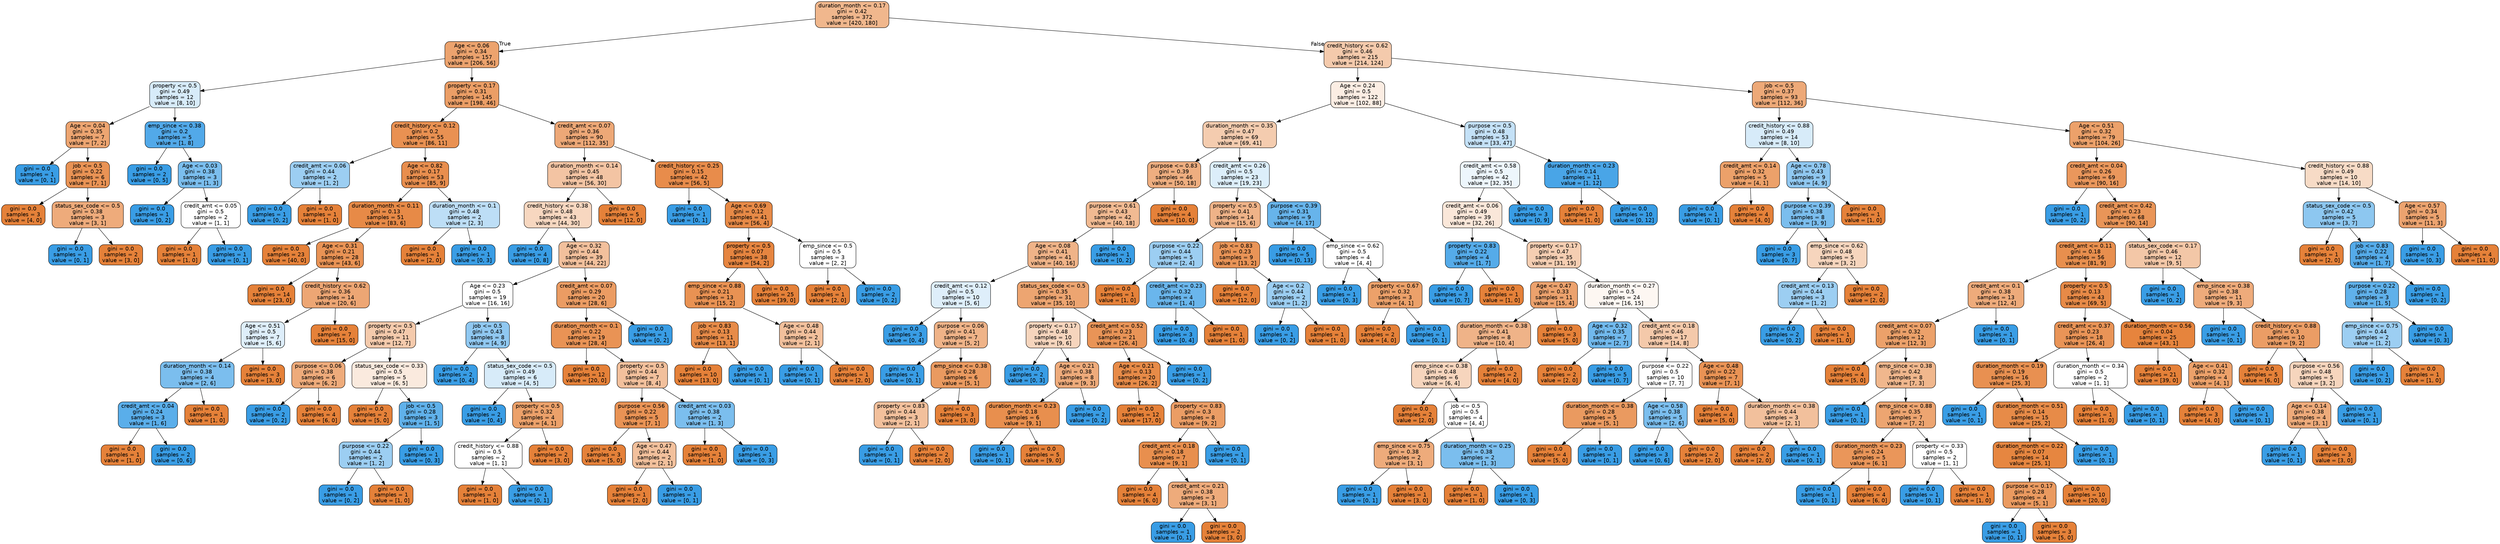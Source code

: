 digraph Tree {
node [shape=box, style="filled, rounded", color="black", fontname=helvetica] ;
edge [fontname=helvetica] ;
0 [label="duration_month <= 0.17\ngini = 0.42\nsamples = 372\nvalue = [420, 180]", fillcolor="#e5813992"] ;
1 [label="Age <= 0.06\ngini = 0.34\nsamples = 157\nvalue = [206, 56]", fillcolor="#e58139ba"] ;
0 -> 1 [labeldistance=2.5, labelangle=45, headlabel="True"] ;
2 [label="property <= 0.5\ngini = 0.49\nsamples = 12\nvalue = [8, 10]", fillcolor="#399de533"] ;
1 -> 2 ;
3 [label="Age <= 0.04\ngini = 0.35\nsamples = 7\nvalue = [7, 2]", fillcolor="#e58139b6"] ;
2 -> 3 ;
4 [label="gini = 0.0\nsamples = 1\nvalue = [0, 1]", fillcolor="#399de5ff"] ;
3 -> 4 ;
5 [label="job <= 0.5\ngini = 0.22\nsamples = 6\nvalue = [7, 1]", fillcolor="#e58139db"] ;
3 -> 5 ;
6 [label="gini = 0.0\nsamples = 3\nvalue = [4, 0]", fillcolor="#e58139ff"] ;
5 -> 6 ;
7 [label="status_sex_code <= 0.5\ngini = 0.38\nsamples = 3\nvalue = [3, 1]", fillcolor="#e58139aa"] ;
5 -> 7 ;
8 [label="gini = 0.0\nsamples = 1\nvalue = [0, 1]", fillcolor="#399de5ff"] ;
7 -> 8 ;
9 [label="gini = 0.0\nsamples = 2\nvalue = [3, 0]", fillcolor="#e58139ff"] ;
7 -> 9 ;
10 [label="emp_since <= 0.38\ngini = 0.2\nsamples = 5\nvalue = [1, 8]", fillcolor="#399de5df"] ;
2 -> 10 ;
11 [label="gini = 0.0\nsamples = 2\nvalue = [0, 5]", fillcolor="#399de5ff"] ;
10 -> 11 ;
12 [label="Age <= 0.03\ngini = 0.38\nsamples = 3\nvalue = [1, 3]", fillcolor="#399de5aa"] ;
10 -> 12 ;
13 [label="gini = 0.0\nsamples = 1\nvalue = [0, 2]", fillcolor="#399de5ff"] ;
12 -> 13 ;
14 [label="credit_amt <= 0.05\ngini = 0.5\nsamples = 2\nvalue = [1, 1]", fillcolor="#e5813900"] ;
12 -> 14 ;
15 [label="gini = 0.0\nsamples = 1\nvalue = [1, 0]", fillcolor="#e58139ff"] ;
14 -> 15 ;
16 [label="gini = 0.0\nsamples = 1\nvalue = [0, 1]", fillcolor="#399de5ff"] ;
14 -> 16 ;
17 [label="property <= 0.17\ngini = 0.31\nsamples = 145\nvalue = [198, 46]", fillcolor="#e58139c4"] ;
1 -> 17 ;
18 [label="credit_history <= 0.12\ngini = 0.2\nsamples = 55\nvalue = [86, 11]", fillcolor="#e58139de"] ;
17 -> 18 ;
19 [label="credit_amt <= 0.06\ngini = 0.44\nsamples = 2\nvalue = [1, 2]", fillcolor="#399de57f"] ;
18 -> 19 ;
20 [label="gini = 0.0\nsamples = 1\nvalue = [0, 2]", fillcolor="#399de5ff"] ;
19 -> 20 ;
21 [label="gini = 0.0\nsamples = 1\nvalue = [1, 0]", fillcolor="#e58139ff"] ;
19 -> 21 ;
22 [label="Age <= 0.82\ngini = 0.17\nsamples = 53\nvalue = [85, 9]", fillcolor="#e58139e4"] ;
18 -> 22 ;
23 [label="duration_month <= 0.11\ngini = 0.13\nsamples = 51\nvalue = [83, 6]", fillcolor="#e58139ed"] ;
22 -> 23 ;
24 [label="gini = 0.0\nsamples = 23\nvalue = [40, 0]", fillcolor="#e58139ff"] ;
23 -> 24 ;
25 [label="Age <= 0.31\ngini = 0.21\nsamples = 28\nvalue = [43, 6]", fillcolor="#e58139db"] ;
23 -> 25 ;
26 [label="gini = 0.0\nsamples = 14\nvalue = [23, 0]", fillcolor="#e58139ff"] ;
25 -> 26 ;
27 [label="credit_history <= 0.62\ngini = 0.36\nsamples = 14\nvalue = [20, 6]", fillcolor="#e58139b3"] ;
25 -> 27 ;
28 [label="Age <= 0.51\ngini = 0.5\nsamples = 7\nvalue = [5, 6]", fillcolor="#399de52a"] ;
27 -> 28 ;
29 [label="duration_month <= 0.14\ngini = 0.38\nsamples = 4\nvalue = [2, 6]", fillcolor="#399de5aa"] ;
28 -> 29 ;
30 [label="credit_amt <= 0.04\ngini = 0.24\nsamples = 3\nvalue = [1, 6]", fillcolor="#399de5d4"] ;
29 -> 30 ;
31 [label="gini = 0.0\nsamples = 1\nvalue = [1, 0]", fillcolor="#e58139ff"] ;
30 -> 31 ;
32 [label="gini = 0.0\nsamples = 2\nvalue = [0, 6]", fillcolor="#399de5ff"] ;
30 -> 32 ;
33 [label="gini = 0.0\nsamples = 1\nvalue = [1, 0]", fillcolor="#e58139ff"] ;
29 -> 33 ;
34 [label="gini = 0.0\nsamples = 3\nvalue = [3, 0]", fillcolor="#e58139ff"] ;
28 -> 34 ;
35 [label="gini = 0.0\nsamples = 7\nvalue = [15, 0]", fillcolor="#e58139ff"] ;
27 -> 35 ;
36 [label="duration_month <= 0.1\ngini = 0.48\nsamples = 2\nvalue = [2, 3]", fillcolor="#399de555"] ;
22 -> 36 ;
37 [label="gini = 0.0\nsamples = 1\nvalue = [2, 0]", fillcolor="#e58139ff"] ;
36 -> 37 ;
38 [label="gini = 0.0\nsamples = 1\nvalue = [0, 3]", fillcolor="#399de5ff"] ;
36 -> 38 ;
39 [label="credit_amt <= 0.07\ngini = 0.36\nsamples = 90\nvalue = [112, 35]", fillcolor="#e58139af"] ;
17 -> 39 ;
40 [label="duration_month <= 0.14\ngini = 0.45\nsamples = 48\nvalue = [56, 30]", fillcolor="#e5813976"] ;
39 -> 40 ;
41 [label="credit_history <= 0.38\ngini = 0.48\nsamples = 43\nvalue = [44, 30]", fillcolor="#e5813951"] ;
40 -> 41 ;
42 [label="gini = 0.0\nsamples = 4\nvalue = [0, 8]", fillcolor="#399de5ff"] ;
41 -> 42 ;
43 [label="Age <= 0.32\ngini = 0.44\nsamples = 39\nvalue = [44, 22]", fillcolor="#e581397f"] ;
41 -> 43 ;
44 [label="Age <= 0.23\ngini = 0.5\nsamples = 19\nvalue = [16, 16]", fillcolor="#e5813900"] ;
43 -> 44 ;
45 [label="property <= 0.5\ngini = 0.47\nsamples = 11\nvalue = [12, 7]", fillcolor="#e581396a"] ;
44 -> 45 ;
46 [label="purpose <= 0.06\ngini = 0.38\nsamples = 6\nvalue = [6, 2]", fillcolor="#e58139aa"] ;
45 -> 46 ;
47 [label="gini = 0.0\nsamples = 2\nvalue = [0, 2]", fillcolor="#399de5ff"] ;
46 -> 47 ;
48 [label="gini = 0.0\nsamples = 4\nvalue = [6, 0]", fillcolor="#e58139ff"] ;
46 -> 48 ;
49 [label="status_sex_code <= 0.33\ngini = 0.5\nsamples = 5\nvalue = [6, 5]", fillcolor="#e581392a"] ;
45 -> 49 ;
50 [label="gini = 0.0\nsamples = 2\nvalue = [5, 0]", fillcolor="#e58139ff"] ;
49 -> 50 ;
51 [label="job <= 0.5\ngini = 0.28\nsamples = 3\nvalue = [1, 5]", fillcolor="#399de5cc"] ;
49 -> 51 ;
52 [label="purpose <= 0.22\ngini = 0.44\nsamples = 2\nvalue = [1, 2]", fillcolor="#399de57f"] ;
51 -> 52 ;
53 [label="gini = 0.0\nsamples = 1\nvalue = [0, 2]", fillcolor="#399de5ff"] ;
52 -> 53 ;
54 [label="gini = 0.0\nsamples = 1\nvalue = [1, 0]", fillcolor="#e58139ff"] ;
52 -> 54 ;
55 [label="gini = 0.0\nsamples = 1\nvalue = [0, 3]", fillcolor="#399de5ff"] ;
51 -> 55 ;
56 [label="job <= 0.5\ngini = 0.43\nsamples = 8\nvalue = [4, 9]", fillcolor="#399de58e"] ;
44 -> 56 ;
57 [label="gini = 0.0\nsamples = 2\nvalue = [0, 4]", fillcolor="#399de5ff"] ;
56 -> 57 ;
58 [label="status_sex_code <= 0.5\ngini = 0.49\nsamples = 6\nvalue = [4, 5]", fillcolor="#399de533"] ;
56 -> 58 ;
59 [label="gini = 0.0\nsamples = 2\nvalue = [0, 4]", fillcolor="#399de5ff"] ;
58 -> 59 ;
60 [label="property <= 0.5\ngini = 0.32\nsamples = 4\nvalue = [4, 1]", fillcolor="#e58139bf"] ;
58 -> 60 ;
61 [label="credit_history <= 0.88\ngini = 0.5\nsamples = 2\nvalue = [1, 1]", fillcolor="#e5813900"] ;
60 -> 61 ;
62 [label="gini = 0.0\nsamples = 1\nvalue = [1, 0]", fillcolor="#e58139ff"] ;
61 -> 62 ;
63 [label="gini = 0.0\nsamples = 1\nvalue = [0, 1]", fillcolor="#399de5ff"] ;
61 -> 63 ;
64 [label="gini = 0.0\nsamples = 2\nvalue = [3, 0]", fillcolor="#e58139ff"] ;
60 -> 64 ;
65 [label="credit_amt <= 0.07\ngini = 0.29\nsamples = 20\nvalue = [28, 6]", fillcolor="#e58139c8"] ;
43 -> 65 ;
66 [label="duration_month <= 0.1\ngini = 0.22\nsamples = 19\nvalue = [28, 4]", fillcolor="#e58139db"] ;
65 -> 66 ;
67 [label="gini = 0.0\nsamples = 12\nvalue = [20, 0]", fillcolor="#e58139ff"] ;
66 -> 67 ;
68 [label="property <= 0.5\ngini = 0.44\nsamples = 7\nvalue = [8, 4]", fillcolor="#e581397f"] ;
66 -> 68 ;
69 [label="purpose <= 0.56\ngini = 0.22\nsamples = 5\nvalue = [7, 1]", fillcolor="#e58139db"] ;
68 -> 69 ;
70 [label="gini = 0.0\nsamples = 3\nvalue = [5, 0]", fillcolor="#e58139ff"] ;
69 -> 70 ;
71 [label="Age <= 0.47\ngini = 0.44\nsamples = 2\nvalue = [2, 1]", fillcolor="#e581397f"] ;
69 -> 71 ;
72 [label="gini = 0.0\nsamples = 1\nvalue = [2, 0]", fillcolor="#e58139ff"] ;
71 -> 72 ;
73 [label="gini = 0.0\nsamples = 1\nvalue = [0, 1]", fillcolor="#399de5ff"] ;
71 -> 73 ;
74 [label="credit_amt <= 0.03\ngini = 0.38\nsamples = 2\nvalue = [1, 3]", fillcolor="#399de5aa"] ;
68 -> 74 ;
75 [label="gini = 0.0\nsamples = 1\nvalue = [1, 0]", fillcolor="#e58139ff"] ;
74 -> 75 ;
76 [label="gini = 0.0\nsamples = 1\nvalue = [0, 3]", fillcolor="#399de5ff"] ;
74 -> 76 ;
77 [label="gini = 0.0\nsamples = 1\nvalue = [0, 2]", fillcolor="#399de5ff"] ;
65 -> 77 ;
78 [label="gini = 0.0\nsamples = 5\nvalue = [12, 0]", fillcolor="#e58139ff"] ;
40 -> 78 ;
79 [label="credit_history <= 0.25\ngini = 0.15\nsamples = 42\nvalue = [56, 5]", fillcolor="#e58139e8"] ;
39 -> 79 ;
80 [label="gini = 0.0\nsamples = 1\nvalue = [0, 1]", fillcolor="#399de5ff"] ;
79 -> 80 ;
81 [label="Age <= 0.69\ngini = 0.12\nsamples = 41\nvalue = [56, 4]", fillcolor="#e58139ed"] ;
79 -> 81 ;
82 [label="property <= 0.5\ngini = 0.07\nsamples = 38\nvalue = [54, 2]", fillcolor="#e58139f6"] ;
81 -> 82 ;
83 [label="emp_since <= 0.88\ngini = 0.21\nsamples = 13\nvalue = [15, 2]", fillcolor="#e58139dd"] ;
82 -> 83 ;
84 [label="job <= 0.83\ngini = 0.13\nsamples = 11\nvalue = [13, 1]", fillcolor="#e58139eb"] ;
83 -> 84 ;
85 [label="gini = 0.0\nsamples = 10\nvalue = [13, 0]", fillcolor="#e58139ff"] ;
84 -> 85 ;
86 [label="gini = 0.0\nsamples = 1\nvalue = [0, 1]", fillcolor="#399de5ff"] ;
84 -> 86 ;
87 [label="Age <= 0.48\ngini = 0.44\nsamples = 2\nvalue = [2, 1]", fillcolor="#e581397f"] ;
83 -> 87 ;
88 [label="gini = 0.0\nsamples = 1\nvalue = [0, 1]", fillcolor="#399de5ff"] ;
87 -> 88 ;
89 [label="gini = 0.0\nsamples = 1\nvalue = [2, 0]", fillcolor="#e58139ff"] ;
87 -> 89 ;
90 [label="gini = 0.0\nsamples = 25\nvalue = [39, 0]", fillcolor="#e58139ff"] ;
82 -> 90 ;
91 [label="emp_since <= 0.5\ngini = 0.5\nsamples = 3\nvalue = [2, 2]", fillcolor="#e5813900"] ;
81 -> 91 ;
92 [label="gini = 0.0\nsamples = 1\nvalue = [2, 0]", fillcolor="#e58139ff"] ;
91 -> 92 ;
93 [label="gini = 0.0\nsamples = 2\nvalue = [0, 2]", fillcolor="#399de5ff"] ;
91 -> 93 ;
94 [label="credit_history <= 0.62\ngini = 0.46\nsamples = 215\nvalue = [214, 124]", fillcolor="#e581396b"] ;
0 -> 94 [labeldistance=2.5, labelangle=-45, headlabel="False"] ;
95 [label="Age <= 0.24\ngini = 0.5\nsamples = 122\nvalue = [102, 88]", fillcolor="#e5813923"] ;
94 -> 95 ;
96 [label="duration_month <= 0.35\ngini = 0.47\nsamples = 69\nvalue = [69, 41]", fillcolor="#e5813967"] ;
95 -> 96 ;
97 [label="purpose <= 0.83\ngini = 0.39\nsamples = 46\nvalue = [50, 18]", fillcolor="#e58139a3"] ;
96 -> 97 ;
98 [label="purpose <= 0.61\ngini = 0.43\nsamples = 42\nvalue = [40, 18]", fillcolor="#e581398c"] ;
97 -> 98 ;
99 [label="Age <= 0.08\ngini = 0.41\nsamples = 41\nvalue = [40, 16]", fillcolor="#e5813999"] ;
98 -> 99 ;
100 [label="credit_amt <= 0.12\ngini = 0.5\nsamples = 10\nvalue = [5, 6]", fillcolor="#399de52a"] ;
99 -> 100 ;
101 [label="gini = 0.0\nsamples = 3\nvalue = [0, 4]", fillcolor="#399de5ff"] ;
100 -> 101 ;
102 [label="purpose <= 0.06\ngini = 0.41\nsamples = 7\nvalue = [5, 2]", fillcolor="#e5813999"] ;
100 -> 102 ;
103 [label="gini = 0.0\nsamples = 1\nvalue = [0, 1]", fillcolor="#399de5ff"] ;
102 -> 103 ;
104 [label="emp_since <= 0.38\ngini = 0.28\nsamples = 6\nvalue = [5, 1]", fillcolor="#e58139cc"] ;
102 -> 104 ;
105 [label="property <= 0.83\ngini = 0.44\nsamples = 3\nvalue = [2, 1]", fillcolor="#e581397f"] ;
104 -> 105 ;
106 [label="gini = 0.0\nsamples = 1\nvalue = [0, 1]", fillcolor="#399de5ff"] ;
105 -> 106 ;
107 [label="gini = 0.0\nsamples = 2\nvalue = [2, 0]", fillcolor="#e58139ff"] ;
105 -> 107 ;
108 [label="gini = 0.0\nsamples = 3\nvalue = [3, 0]", fillcolor="#e58139ff"] ;
104 -> 108 ;
109 [label="status_sex_code <= 0.5\ngini = 0.35\nsamples = 31\nvalue = [35, 10]", fillcolor="#e58139b6"] ;
99 -> 109 ;
110 [label="property <= 0.17\ngini = 0.48\nsamples = 10\nvalue = [9, 6]", fillcolor="#e5813955"] ;
109 -> 110 ;
111 [label="gini = 0.0\nsamples = 2\nvalue = [0, 3]", fillcolor="#399de5ff"] ;
110 -> 111 ;
112 [label="Age <= 0.21\ngini = 0.38\nsamples = 8\nvalue = [9, 3]", fillcolor="#e58139aa"] ;
110 -> 112 ;
113 [label="duration_month <= 0.23\ngini = 0.18\nsamples = 6\nvalue = [9, 1]", fillcolor="#e58139e3"] ;
112 -> 113 ;
114 [label="gini = 0.0\nsamples = 1\nvalue = [0, 1]", fillcolor="#399de5ff"] ;
113 -> 114 ;
115 [label="gini = 0.0\nsamples = 5\nvalue = [9, 0]", fillcolor="#e58139ff"] ;
113 -> 115 ;
116 [label="gini = 0.0\nsamples = 2\nvalue = [0, 2]", fillcolor="#399de5ff"] ;
112 -> 116 ;
117 [label="credit_amt <= 0.52\ngini = 0.23\nsamples = 21\nvalue = [26, 4]", fillcolor="#e58139d8"] ;
109 -> 117 ;
118 [label="Age <= 0.21\ngini = 0.13\nsamples = 20\nvalue = [26, 2]", fillcolor="#e58139eb"] ;
117 -> 118 ;
119 [label="gini = 0.0\nsamples = 12\nvalue = [17, 0]", fillcolor="#e58139ff"] ;
118 -> 119 ;
120 [label="property <= 0.83\ngini = 0.3\nsamples = 8\nvalue = [9, 2]", fillcolor="#e58139c6"] ;
118 -> 120 ;
121 [label="credit_amt <= 0.18\ngini = 0.18\nsamples = 7\nvalue = [9, 1]", fillcolor="#e58139e3"] ;
120 -> 121 ;
122 [label="gini = 0.0\nsamples = 4\nvalue = [6, 0]", fillcolor="#e58139ff"] ;
121 -> 122 ;
123 [label="credit_amt <= 0.21\ngini = 0.38\nsamples = 3\nvalue = [3, 1]", fillcolor="#e58139aa"] ;
121 -> 123 ;
124 [label="gini = 0.0\nsamples = 1\nvalue = [0, 1]", fillcolor="#399de5ff"] ;
123 -> 124 ;
125 [label="gini = 0.0\nsamples = 2\nvalue = [3, 0]", fillcolor="#e58139ff"] ;
123 -> 125 ;
126 [label="gini = 0.0\nsamples = 1\nvalue = [0, 1]", fillcolor="#399de5ff"] ;
120 -> 126 ;
127 [label="gini = 0.0\nsamples = 1\nvalue = [0, 2]", fillcolor="#399de5ff"] ;
117 -> 127 ;
128 [label="gini = 0.0\nsamples = 1\nvalue = [0, 2]", fillcolor="#399de5ff"] ;
98 -> 128 ;
129 [label="gini = 0.0\nsamples = 4\nvalue = [10, 0]", fillcolor="#e58139ff"] ;
97 -> 129 ;
130 [label="credit_amt <= 0.26\ngini = 0.5\nsamples = 23\nvalue = [19, 23]", fillcolor="#399de52c"] ;
96 -> 130 ;
131 [label="property <= 0.5\ngini = 0.41\nsamples = 14\nvalue = [15, 6]", fillcolor="#e5813999"] ;
130 -> 131 ;
132 [label="purpose <= 0.22\ngini = 0.44\nsamples = 5\nvalue = [2, 4]", fillcolor="#399de57f"] ;
131 -> 132 ;
133 [label="gini = 0.0\nsamples = 1\nvalue = [1, 0]", fillcolor="#e58139ff"] ;
132 -> 133 ;
134 [label="credit_amt <= 0.23\ngini = 0.32\nsamples = 4\nvalue = [1, 4]", fillcolor="#399de5bf"] ;
132 -> 134 ;
135 [label="gini = 0.0\nsamples = 3\nvalue = [0, 4]", fillcolor="#399de5ff"] ;
134 -> 135 ;
136 [label="gini = 0.0\nsamples = 1\nvalue = [1, 0]", fillcolor="#e58139ff"] ;
134 -> 136 ;
137 [label="job <= 0.83\ngini = 0.23\nsamples = 9\nvalue = [13, 2]", fillcolor="#e58139d8"] ;
131 -> 137 ;
138 [label="gini = 0.0\nsamples = 7\nvalue = [12, 0]", fillcolor="#e58139ff"] ;
137 -> 138 ;
139 [label="Age <= 0.2\ngini = 0.44\nsamples = 2\nvalue = [1, 2]", fillcolor="#399de57f"] ;
137 -> 139 ;
140 [label="gini = 0.0\nsamples = 1\nvalue = [0, 2]", fillcolor="#399de5ff"] ;
139 -> 140 ;
141 [label="gini = 0.0\nsamples = 1\nvalue = [1, 0]", fillcolor="#e58139ff"] ;
139 -> 141 ;
142 [label="purpose <= 0.39\ngini = 0.31\nsamples = 9\nvalue = [4, 17]", fillcolor="#399de5c3"] ;
130 -> 142 ;
143 [label="gini = 0.0\nsamples = 5\nvalue = [0, 13]", fillcolor="#399de5ff"] ;
142 -> 143 ;
144 [label="emp_since <= 0.62\ngini = 0.5\nsamples = 4\nvalue = [4, 4]", fillcolor="#e5813900"] ;
142 -> 144 ;
145 [label="gini = 0.0\nsamples = 1\nvalue = [0, 3]", fillcolor="#399de5ff"] ;
144 -> 145 ;
146 [label="property <= 0.67\ngini = 0.32\nsamples = 3\nvalue = [4, 1]", fillcolor="#e58139bf"] ;
144 -> 146 ;
147 [label="gini = 0.0\nsamples = 2\nvalue = [4, 0]", fillcolor="#e58139ff"] ;
146 -> 147 ;
148 [label="gini = 0.0\nsamples = 1\nvalue = [0, 1]", fillcolor="#399de5ff"] ;
146 -> 148 ;
149 [label="purpose <= 0.5\ngini = 0.48\nsamples = 53\nvalue = [33, 47]", fillcolor="#399de54c"] ;
95 -> 149 ;
150 [label="credit_amt <= 0.58\ngini = 0.5\nsamples = 42\nvalue = [32, 35]", fillcolor="#399de516"] ;
149 -> 150 ;
151 [label="credit_amt <= 0.06\ngini = 0.49\nsamples = 39\nvalue = [32, 26]", fillcolor="#e5813930"] ;
150 -> 151 ;
152 [label="property <= 0.83\ngini = 0.22\nsamples = 4\nvalue = [1, 7]", fillcolor="#399de5db"] ;
151 -> 152 ;
153 [label="gini = 0.0\nsamples = 3\nvalue = [0, 7]", fillcolor="#399de5ff"] ;
152 -> 153 ;
154 [label="gini = 0.0\nsamples = 1\nvalue = [1, 0]", fillcolor="#e58139ff"] ;
152 -> 154 ;
155 [label="property <= 0.17\ngini = 0.47\nsamples = 35\nvalue = [31, 19]", fillcolor="#e5813963"] ;
151 -> 155 ;
156 [label="Age <= 0.47\ngini = 0.33\nsamples = 11\nvalue = [15, 4]", fillcolor="#e58139bb"] ;
155 -> 156 ;
157 [label="duration_month <= 0.38\ngini = 0.41\nsamples = 8\nvalue = [10, 4]", fillcolor="#e5813999"] ;
156 -> 157 ;
158 [label="emp_since <= 0.38\ngini = 0.48\nsamples = 6\nvalue = [6, 4]", fillcolor="#e5813955"] ;
157 -> 158 ;
159 [label="gini = 0.0\nsamples = 2\nvalue = [2, 0]", fillcolor="#e58139ff"] ;
158 -> 159 ;
160 [label="job <= 0.5\ngini = 0.5\nsamples = 4\nvalue = [4, 4]", fillcolor="#e5813900"] ;
158 -> 160 ;
161 [label="emp_since <= 0.75\ngini = 0.38\nsamples = 2\nvalue = [3, 1]", fillcolor="#e58139aa"] ;
160 -> 161 ;
162 [label="gini = 0.0\nsamples = 1\nvalue = [0, 1]", fillcolor="#399de5ff"] ;
161 -> 162 ;
163 [label="gini = 0.0\nsamples = 1\nvalue = [3, 0]", fillcolor="#e58139ff"] ;
161 -> 163 ;
164 [label="duration_month <= 0.25\ngini = 0.38\nsamples = 2\nvalue = [1, 3]", fillcolor="#399de5aa"] ;
160 -> 164 ;
165 [label="gini = 0.0\nsamples = 1\nvalue = [1, 0]", fillcolor="#e58139ff"] ;
164 -> 165 ;
166 [label="gini = 0.0\nsamples = 1\nvalue = [0, 3]", fillcolor="#399de5ff"] ;
164 -> 166 ;
167 [label="gini = 0.0\nsamples = 2\nvalue = [4, 0]", fillcolor="#e58139ff"] ;
157 -> 167 ;
168 [label="gini = 0.0\nsamples = 3\nvalue = [5, 0]", fillcolor="#e58139ff"] ;
156 -> 168 ;
169 [label="duration_month <= 0.27\ngini = 0.5\nsamples = 24\nvalue = [16, 15]", fillcolor="#e5813910"] ;
155 -> 169 ;
170 [label="Age <= 0.32\ngini = 0.35\nsamples = 7\nvalue = [2, 7]", fillcolor="#399de5b6"] ;
169 -> 170 ;
171 [label="gini = 0.0\nsamples = 2\nvalue = [2, 0]", fillcolor="#e58139ff"] ;
170 -> 171 ;
172 [label="gini = 0.0\nsamples = 5\nvalue = [0, 7]", fillcolor="#399de5ff"] ;
170 -> 172 ;
173 [label="credit_amt <= 0.18\ngini = 0.46\nsamples = 17\nvalue = [14, 8]", fillcolor="#e581396d"] ;
169 -> 173 ;
174 [label="purpose <= 0.22\ngini = 0.5\nsamples = 10\nvalue = [7, 7]", fillcolor="#e5813900"] ;
173 -> 174 ;
175 [label="duration_month <= 0.38\ngini = 0.28\nsamples = 5\nvalue = [5, 1]", fillcolor="#e58139cc"] ;
174 -> 175 ;
176 [label="gini = 0.0\nsamples = 4\nvalue = [5, 0]", fillcolor="#e58139ff"] ;
175 -> 176 ;
177 [label="gini = 0.0\nsamples = 1\nvalue = [0, 1]", fillcolor="#399de5ff"] ;
175 -> 177 ;
178 [label="Age <= 0.58\ngini = 0.38\nsamples = 5\nvalue = [2, 6]", fillcolor="#399de5aa"] ;
174 -> 178 ;
179 [label="gini = 0.0\nsamples = 3\nvalue = [0, 6]", fillcolor="#399de5ff"] ;
178 -> 179 ;
180 [label="gini = 0.0\nsamples = 2\nvalue = [2, 0]", fillcolor="#e58139ff"] ;
178 -> 180 ;
181 [label="Age <= 0.48\ngini = 0.22\nsamples = 7\nvalue = [7, 1]", fillcolor="#e58139db"] ;
173 -> 181 ;
182 [label="gini = 0.0\nsamples = 4\nvalue = [5, 0]", fillcolor="#e58139ff"] ;
181 -> 182 ;
183 [label="duration_month <= 0.38\ngini = 0.44\nsamples = 3\nvalue = [2, 1]", fillcolor="#e581397f"] ;
181 -> 183 ;
184 [label="gini = 0.0\nsamples = 2\nvalue = [2, 0]", fillcolor="#e58139ff"] ;
183 -> 184 ;
185 [label="gini = 0.0\nsamples = 1\nvalue = [0, 1]", fillcolor="#399de5ff"] ;
183 -> 185 ;
186 [label="gini = 0.0\nsamples = 3\nvalue = [0, 9]", fillcolor="#399de5ff"] ;
150 -> 186 ;
187 [label="duration_month <= 0.23\ngini = 0.14\nsamples = 11\nvalue = [1, 12]", fillcolor="#399de5ea"] ;
149 -> 187 ;
188 [label="gini = 0.0\nsamples = 1\nvalue = [1, 0]", fillcolor="#e58139ff"] ;
187 -> 188 ;
189 [label="gini = 0.0\nsamples = 10\nvalue = [0, 12]", fillcolor="#399de5ff"] ;
187 -> 189 ;
190 [label="job <= 0.5\ngini = 0.37\nsamples = 93\nvalue = [112, 36]", fillcolor="#e58139ad"] ;
94 -> 190 ;
191 [label="credit_history <= 0.88\ngini = 0.49\nsamples = 14\nvalue = [8, 10]", fillcolor="#399de533"] ;
190 -> 191 ;
192 [label="credit_amt <= 0.14\ngini = 0.32\nsamples = 5\nvalue = [4, 1]", fillcolor="#e58139bf"] ;
191 -> 192 ;
193 [label="gini = 0.0\nsamples = 1\nvalue = [0, 1]", fillcolor="#399de5ff"] ;
192 -> 193 ;
194 [label="gini = 0.0\nsamples = 4\nvalue = [4, 0]", fillcolor="#e58139ff"] ;
192 -> 194 ;
195 [label="Age <= 0.78\ngini = 0.43\nsamples = 9\nvalue = [4, 9]", fillcolor="#399de58e"] ;
191 -> 195 ;
196 [label="purpose <= 0.39\ngini = 0.38\nsamples = 8\nvalue = [3, 9]", fillcolor="#399de5aa"] ;
195 -> 196 ;
197 [label="gini = 0.0\nsamples = 3\nvalue = [0, 7]", fillcolor="#399de5ff"] ;
196 -> 197 ;
198 [label="emp_since <= 0.62\ngini = 0.48\nsamples = 5\nvalue = [3, 2]", fillcolor="#e5813955"] ;
196 -> 198 ;
199 [label="credit_amt <= 0.13\ngini = 0.44\nsamples = 3\nvalue = [1, 2]", fillcolor="#399de57f"] ;
198 -> 199 ;
200 [label="gini = 0.0\nsamples = 2\nvalue = [0, 2]", fillcolor="#399de5ff"] ;
199 -> 200 ;
201 [label="gini = 0.0\nsamples = 1\nvalue = [1, 0]", fillcolor="#e58139ff"] ;
199 -> 201 ;
202 [label="gini = 0.0\nsamples = 2\nvalue = [2, 0]", fillcolor="#e58139ff"] ;
198 -> 202 ;
203 [label="gini = 0.0\nsamples = 1\nvalue = [1, 0]", fillcolor="#e58139ff"] ;
195 -> 203 ;
204 [label="Age <= 0.51\ngini = 0.32\nsamples = 79\nvalue = [104, 26]", fillcolor="#e58139bf"] ;
190 -> 204 ;
205 [label="credit_amt <= 0.04\ngini = 0.26\nsamples = 69\nvalue = [90, 16]", fillcolor="#e58139d2"] ;
204 -> 205 ;
206 [label="gini = 0.0\nsamples = 1\nvalue = [0, 2]", fillcolor="#399de5ff"] ;
205 -> 206 ;
207 [label="credit_amt <= 0.42\ngini = 0.23\nsamples = 68\nvalue = [90, 14]", fillcolor="#e58139d7"] ;
205 -> 207 ;
208 [label="credit_amt <= 0.11\ngini = 0.18\nsamples = 56\nvalue = [81, 9]", fillcolor="#e58139e3"] ;
207 -> 208 ;
209 [label="credit_amt <= 0.1\ngini = 0.38\nsamples = 13\nvalue = [12, 4]", fillcolor="#e58139aa"] ;
208 -> 209 ;
210 [label="credit_amt <= 0.07\ngini = 0.32\nsamples = 12\nvalue = [12, 3]", fillcolor="#e58139bf"] ;
209 -> 210 ;
211 [label="gini = 0.0\nsamples = 4\nvalue = [5, 0]", fillcolor="#e58139ff"] ;
210 -> 211 ;
212 [label="emp_since <= 0.38\ngini = 0.42\nsamples = 8\nvalue = [7, 3]", fillcolor="#e5813992"] ;
210 -> 212 ;
213 [label="gini = 0.0\nsamples = 1\nvalue = [0, 1]", fillcolor="#399de5ff"] ;
212 -> 213 ;
214 [label="emp_since <= 0.88\ngini = 0.35\nsamples = 7\nvalue = [7, 2]", fillcolor="#e58139b6"] ;
212 -> 214 ;
215 [label="duration_month <= 0.23\ngini = 0.24\nsamples = 5\nvalue = [6, 1]", fillcolor="#e58139d4"] ;
214 -> 215 ;
216 [label="gini = 0.0\nsamples = 1\nvalue = [0, 1]", fillcolor="#399de5ff"] ;
215 -> 216 ;
217 [label="gini = 0.0\nsamples = 4\nvalue = [6, 0]", fillcolor="#e58139ff"] ;
215 -> 217 ;
218 [label="property <= 0.33\ngini = 0.5\nsamples = 2\nvalue = [1, 1]", fillcolor="#e5813900"] ;
214 -> 218 ;
219 [label="gini = 0.0\nsamples = 1\nvalue = [0, 1]", fillcolor="#399de5ff"] ;
218 -> 219 ;
220 [label="gini = 0.0\nsamples = 1\nvalue = [1, 0]", fillcolor="#e58139ff"] ;
218 -> 220 ;
221 [label="gini = 0.0\nsamples = 1\nvalue = [0, 1]", fillcolor="#399de5ff"] ;
209 -> 221 ;
222 [label="property <= 0.5\ngini = 0.13\nsamples = 43\nvalue = [69, 5]", fillcolor="#e58139ed"] ;
208 -> 222 ;
223 [label="credit_amt <= 0.37\ngini = 0.23\nsamples = 18\nvalue = [26, 4]", fillcolor="#e58139d8"] ;
222 -> 223 ;
224 [label="duration_month <= 0.19\ngini = 0.19\nsamples = 16\nvalue = [25, 3]", fillcolor="#e58139e0"] ;
223 -> 224 ;
225 [label="gini = 0.0\nsamples = 1\nvalue = [0, 1]", fillcolor="#399de5ff"] ;
224 -> 225 ;
226 [label="duration_month <= 0.51\ngini = 0.14\nsamples = 15\nvalue = [25, 2]", fillcolor="#e58139eb"] ;
224 -> 226 ;
227 [label="duration_month <= 0.22\ngini = 0.07\nsamples = 14\nvalue = [25, 1]", fillcolor="#e58139f5"] ;
226 -> 227 ;
228 [label="purpose <= 0.17\ngini = 0.28\nsamples = 4\nvalue = [5, 1]", fillcolor="#e58139cc"] ;
227 -> 228 ;
229 [label="gini = 0.0\nsamples = 1\nvalue = [0, 1]", fillcolor="#399de5ff"] ;
228 -> 229 ;
230 [label="gini = 0.0\nsamples = 3\nvalue = [5, 0]", fillcolor="#e58139ff"] ;
228 -> 230 ;
231 [label="gini = 0.0\nsamples = 10\nvalue = [20, 0]", fillcolor="#e58139ff"] ;
227 -> 231 ;
232 [label="gini = 0.0\nsamples = 1\nvalue = [0, 1]", fillcolor="#399de5ff"] ;
226 -> 232 ;
233 [label="duration_month <= 0.34\ngini = 0.5\nsamples = 2\nvalue = [1, 1]", fillcolor="#e5813900"] ;
223 -> 233 ;
234 [label="gini = 0.0\nsamples = 1\nvalue = [1, 0]", fillcolor="#e58139ff"] ;
233 -> 234 ;
235 [label="gini = 0.0\nsamples = 1\nvalue = [0, 1]", fillcolor="#399de5ff"] ;
233 -> 235 ;
236 [label="duration_month <= 0.56\ngini = 0.04\nsamples = 25\nvalue = [43, 1]", fillcolor="#e58139f9"] ;
222 -> 236 ;
237 [label="gini = 0.0\nsamples = 21\nvalue = [39, 0]", fillcolor="#e58139ff"] ;
236 -> 237 ;
238 [label="Age <= 0.41\ngini = 0.32\nsamples = 4\nvalue = [4, 1]", fillcolor="#e58139bf"] ;
236 -> 238 ;
239 [label="gini = 0.0\nsamples = 3\nvalue = [4, 0]", fillcolor="#e58139ff"] ;
238 -> 239 ;
240 [label="gini = 0.0\nsamples = 1\nvalue = [0, 1]", fillcolor="#399de5ff"] ;
238 -> 240 ;
241 [label="status_sex_code <= 0.17\ngini = 0.46\nsamples = 12\nvalue = [9, 5]", fillcolor="#e5813971"] ;
207 -> 241 ;
242 [label="gini = 0.0\nsamples = 1\nvalue = [0, 2]", fillcolor="#399de5ff"] ;
241 -> 242 ;
243 [label="emp_since <= 0.38\ngini = 0.38\nsamples = 11\nvalue = [9, 3]", fillcolor="#e58139aa"] ;
241 -> 243 ;
244 [label="gini = 0.0\nsamples = 1\nvalue = [0, 1]", fillcolor="#399de5ff"] ;
243 -> 244 ;
245 [label="credit_history <= 0.88\ngini = 0.3\nsamples = 10\nvalue = [9, 2]", fillcolor="#e58139c6"] ;
243 -> 245 ;
246 [label="gini = 0.0\nsamples = 5\nvalue = [6, 0]", fillcolor="#e58139ff"] ;
245 -> 246 ;
247 [label="purpose <= 0.56\ngini = 0.48\nsamples = 5\nvalue = [3, 2]", fillcolor="#e5813955"] ;
245 -> 247 ;
248 [label="Age <= 0.14\ngini = 0.38\nsamples = 4\nvalue = [3, 1]", fillcolor="#e58139aa"] ;
247 -> 248 ;
249 [label="gini = 0.0\nsamples = 1\nvalue = [0, 1]", fillcolor="#399de5ff"] ;
248 -> 249 ;
250 [label="gini = 0.0\nsamples = 3\nvalue = [3, 0]", fillcolor="#e58139ff"] ;
248 -> 250 ;
251 [label="gini = 0.0\nsamples = 1\nvalue = [0, 1]", fillcolor="#399de5ff"] ;
247 -> 251 ;
252 [label="credit_history <= 0.88\ngini = 0.49\nsamples = 10\nvalue = [14, 10]", fillcolor="#e5813949"] ;
204 -> 252 ;
253 [label="status_sex_code <= 0.5\ngini = 0.42\nsamples = 5\nvalue = [3, 7]", fillcolor="#399de592"] ;
252 -> 253 ;
254 [label="gini = 0.0\nsamples = 1\nvalue = [2, 0]", fillcolor="#e58139ff"] ;
253 -> 254 ;
255 [label="job <= 0.83\ngini = 0.22\nsamples = 4\nvalue = [1, 7]", fillcolor="#399de5db"] ;
253 -> 255 ;
256 [label="purpose <= 0.22\ngini = 0.28\nsamples = 3\nvalue = [1, 5]", fillcolor="#399de5cc"] ;
255 -> 256 ;
257 [label="emp_since <= 0.75\ngini = 0.44\nsamples = 2\nvalue = [1, 2]", fillcolor="#399de57f"] ;
256 -> 257 ;
258 [label="gini = 0.0\nsamples = 1\nvalue = [0, 2]", fillcolor="#399de5ff"] ;
257 -> 258 ;
259 [label="gini = 0.0\nsamples = 1\nvalue = [1, 0]", fillcolor="#e58139ff"] ;
257 -> 259 ;
260 [label="gini = 0.0\nsamples = 1\nvalue = [0, 3]", fillcolor="#399de5ff"] ;
256 -> 260 ;
261 [label="gini = 0.0\nsamples = 1\nvalue = [0, 2]", fillcolor="#399de5ff"] ;
255 -> 261 ;
262 [label="Age <= 0.57\ngini = 0.34\nsamples = 5\nvalue = [11, 3]", fillcolor="#e58139b9"] ;
252 -> 262 ;
263 [label="gini = 0.0\nsamples = 1\nvalue = [0, 3]", fillcolor="#399de5ff"] ;
262 -> 263 ;
264 [label="gini = 0.0\nsamples = 4\nvalue = [11, 0]", fillcolor="#e58139ff"] ;
262 -> 264 ;
}
